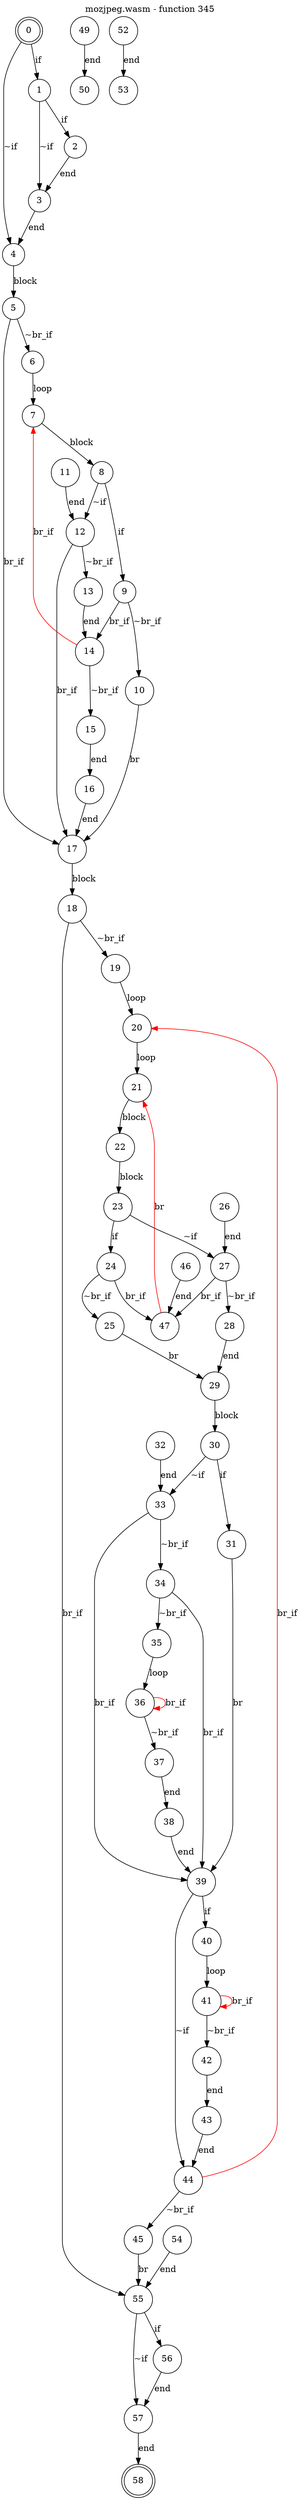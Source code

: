 digraph finite_state_machine {
    label = "mozjpeg.wasm - function 345"
    labelloc =  t
    labelfontsize = 16
    labelfontcolor = black
    labelfontname = "Helvetica"
    node [shape = doublecircle]; 0 58;
    node [shape = circle];
    0 -> 1[label = "if"];
    0 -> 4[label = "~if"];
    1 -> 2[label = "if"];
    1 -> 3[label = "~if"];
    2 -> 3[label = "end"];
    3 -> 4[label = "end"];
    4 -> 5[label = "block"];
    5 -> 6[label = "~br_if"];
    5 -> 17[label = "br_if"];
    6 -> 7[label = "loop"];
    7 -> 8[label = "block"];
    8 -> 9[label = "if"];
    8 -> 12[label = "~if"];
    9 -> 10[label = "~br_if"];
    9 -> 14[label = "br_if"];
    10 -> 17[label = "br"];
    11 -> 12[label = "end"];
    12 -> 13[label = "~br_if"];
    12 -> 17[label = "br_if"];
    13 -> 14[label = "end"];
    14 -> 15[label = "~br_if"];
    14 -> 7[color="red" label = "br_if"];
    15 -> 16[label = "end"];
    16 -> 17[label = "end"];
    17 -> 18[label = "block"];
    18 -> 19[label = "~br_if"];
    18 -> 55[label = "br_if"];
    19 -> 20[label = "loop"];
    20 -> 21[label = "loop"];
    21 -> 22[label = "block"];
    22 -> 23[label = "block"];
    23 -> 24[label = "if"];
    23 -> 27[label = "~if"];
    24 -> 25[label = "~br_if"];
    24 -> 47[label = "br_if"];
    25 -> 29[label = "br"];
    26 -> 27[label = "end"];
    27 -> 28[label = "~br_if"];
    27 -> 47[label = "br_if"];
    28 -> 29[label = "end"];
    29 -> 30[label = "block"];
    30 -> 31[label = "if"];
    30 -> 33[label = "~if"];
    31 -> 39[label = "br"];
    32 -> 33[label = "end"];
    33 -> 34[label = "~br_if"];
    33 -> 39[label = "br_if"];
    34 -> 35[label = "~br_if"];
    34 -> 39[label = "br_if"];
    35 -> 36[label = "loop"];
    36 -> 37[label = "~br_if"];
    36 -> 36[color="red" label = "br_if"];
    37 -> 38[label = "end"];
    38 -> 39[label = "end"];
    39 -> 40[label = "if"];
    39 -> 44[label = "~if"];
    40 -> 41[label = "loop"];
    41 -> 42[label = "~br_if"];
    41 -> 41[color="red" label = "br_if"];
    42 -> 43[label = "end"];
    43 -> 44[label = "end"];
    44 -> 45[label = "~br_if"];
    44 -> 20[color="red" label = "br_if"];
    45 -> 55[label = "br"];
    46 -> 47[label = "end"];
    47 -> 21[color="red" label = "br"];
    49 -> 50[label = "end"];
    52 -> 53[label = "end"];
    54 -> 55[label = "end"];
    55 -> 56[label = "if"];
    55 -> 57[label = "~if"];
    56 -> 57[label = "end"];
    57 -> 58[label = "end"];
}
